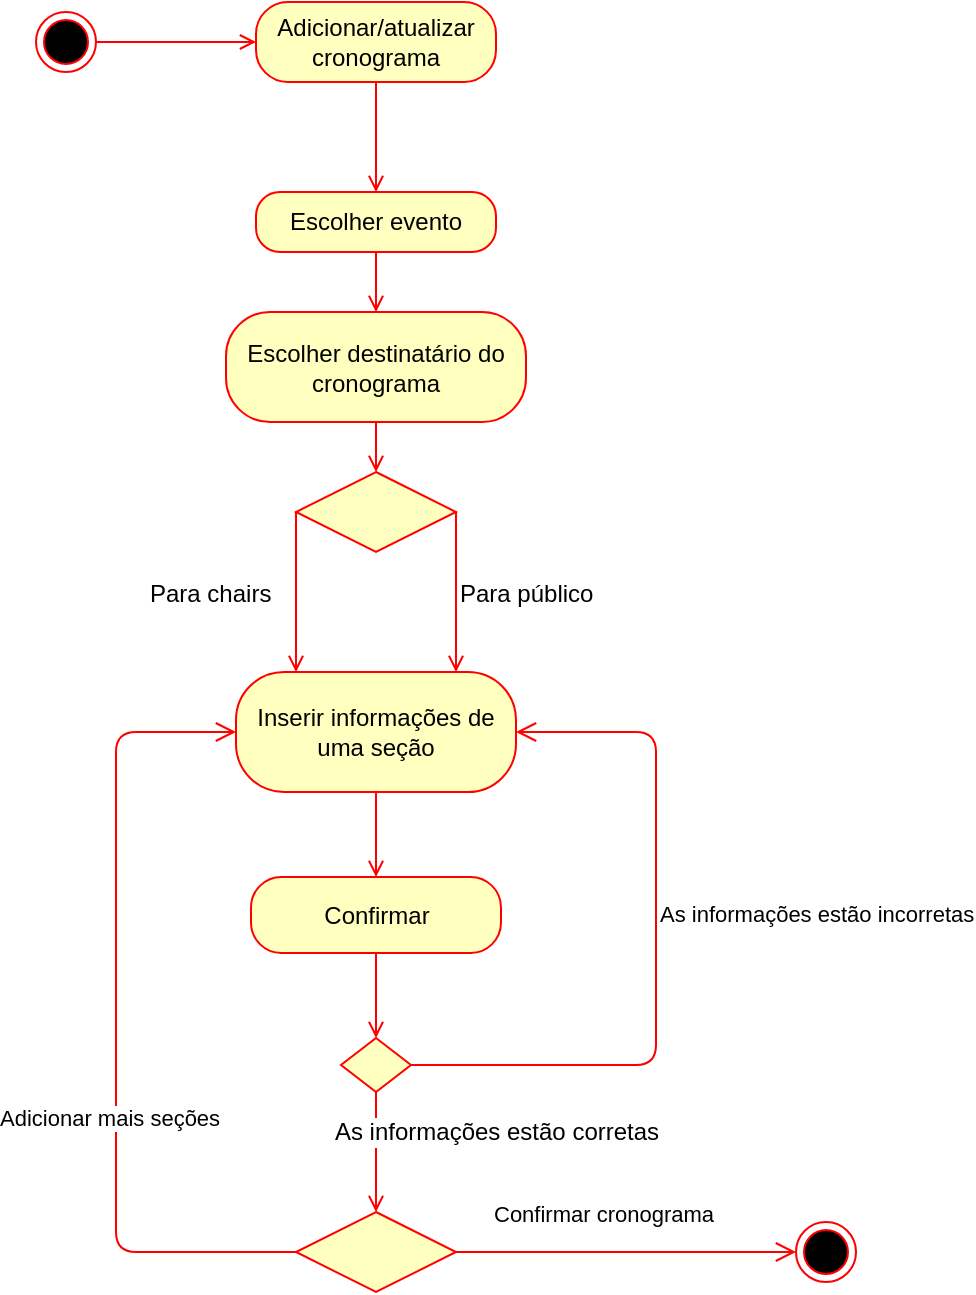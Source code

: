 <mxfile version="12.2.6" type="google" pages="1"><diagram id="WMZKjtpsGkk_U6hLzeDN" name="Page-1"><mxGraphModel dx="1341" dy="762" grid="1" gridSize="10" guides="1" tooltips="1" connect="1" arrows="1" fold="1" page="1" pageScale="1" pageWidth="827" pageHeight="1169" math="0" shadow="0"><root><mxCell id="0"/><mxCell id="1" parent="0"/><mxCell id="9asVhV5tg4fP-slqe_kE-4" style="edgeStyle=orthogonalEdgeStyle;rounded=0;orthogonalLoop=1;jettySize=auto;html=1;fillColor=#f8cecc;strokeColor=#FF0000;endArrow=open;endFill=0;" parent="1" source="9asVhV5tg4fP-slqe_kE-1" target="9asVhV5tg4fP-slqe_kE-2" edge="1"><mxGeometry relative="1" as="geometry"/></mxCell><mxCell id="9asVhV5tg4fP-slqe_kE-1" value="" style="ellipse;html=1;shape=endState;fillColor=#000000;strokeColor=#ff0000;" parent="1" vertex="1"><mxGeometry x="60" y="110" width="30" height="30" as="geometry"/></mxCell><mxCell id="9asVhV5tg4fP-slqe_kE-7" style="edgeStyle=orthogonalEdgeStyle;rounded=0;orthogonalLoop=1;jettySize=auto;html=1;endArrow=open;endFill=0;strokeColor=#FF0000;" parent="1" source="9asVhV5tg4fP-slqe_kE-2" target="9asVhV5tg4fP-slqe_kE-5" edge="1"><mxGeometry relative="1" as="geometry"/></mxCell><mxCell id="9asVhV5tg4fP-slqe_kE-2" value="Adicionar/atualizar cronograma" style="rounded=1;whiteSpace=wrap;html=1;arcSize=40;fontColor=#000000;fillColor=#ffffc0;strokeColor=#ff0000;" parent="1" vertex="1"><mxGeometry x="170" y="105" width="120" height="40" as="geometry"/></mxCell><mxCell id="9asVhV5tg4fP-slqe_kE-9" style="edgeStyle=orthogonalEdgeStyle;rounded=0;orthogonalLoop=1;jettySize=auto;html=1;endArrow=open;endFill=0;strokeColor=#FF0000;" parent="1" source="9asVhV5tg4fP-slqe_kE-5" target="9asVhV5tg4fP-slqe_kE-8" edge="1"><mxGeometry relative="1" as="geometry"/></mxCell><mxCell id="9asVhV5tg4fP-slqe_kE-5" value="Escolher evento" style="rounded=1;whiteSpace=wrap;html=1;arcSize=40;fontColor=#000000;fillColor=#ffffc0;strokeColor=#ff0000;" parent="1" vertex="1"><mxGeometry x="170" y="200" width="120" height="30" as="geometry"/></mxCell><mxCell id="fOwwSM5nipG9xsN1FSzB-7" style="edgeStyle=orthogonalEdgeStyle;rounded=0;orthogonalLoop=1;jettySize=auto;html=1;endArrow=open;endFill=0;strokeColor=#FF0000;" edge="1" parent="1" source="9asVhV5tg4fP-slqe_kE-8" target="fOwwSM5nipG9xsN1FSzB-1"><mxGeometry relative="1" as="geometry"/></mxCell><mxCell id="9asVhV5tg4fP-slqe_kE-8" value="Escolher destinatário do cronograma" style="rounded=1;whiteSpace=wrap;html=1;arcSize=40;fontColor=#000000;fillColor=#ffffc0;strokeColor=#ff0000;" parent="1" vertex="1"><mxGeometry x="155" y="260" width="150" height="55" as="geometry"/></mxCell><mxCell id="9uaT6sr7x4FMg2BrEwPP-7" style="edgeStyle=orthogonalEdgeStyle;rounded=0;orthogonalLoop=1;jettySize=auto;html=1;endArrow=open;endFill=0;strokeColor=#FF0000;" parent="1" source="9asVhV5tg4fP-slqe_kE-10" target="9uaT6sr7x4FMg2BrEwPP-1" edge="1"><mxGeometry relative="1" as="geometry"/></mxCell><mxCell id="9asVhV5tg4fP-slqe_kE-10" value="Inserir informações de uma seção " style="rounded=1;whiteSpace=wrap;html=1;arcSize=40;fontColor=#000000;fillColor=#ffffc0;strokeColor=#ff0000;" parent="1" vertex="1"><mxGeometry x="160" y="440" width="140" height="60" as="geometry"/></mxCell><mxCell id="9uaT6sr7x4FMg2BrEwPP-6" style="edgeStyle=orthogonalEdgeStyle;rounded=0;orthogonalLoop=1;jettySize=auto;html=1;endArrow=open;endFill=0;strokeColor=#FF0000;" parent="1" source="9uaT6sr7x4FMg2BrEwPP-1" target="9uaT6sr7x4FMg2BrEwPP-2" edge="1"><mxGeometry relative="1" as="geometry"/></mxCell><mxCell id="9uaT6sr7x4FMg2BrEwPP-1" value="&lt;div&gt;Confirmar&lt;/div&gt;" style="rounded=1;whiteSpace=wrap;html=1;arcSize=40;fontColor=#000000;fillColor=#ffffc0;strokeColor=#ff0000;" parent="1" vertex="1"><mxGeometry x="167.5" y="542.5" width="125" height="38" as="geometry"/></mxCell><mxCell id="9uaT6sr7x4FMg2BrEwPP-12" style="edgeStyle=orthogonalEdgeStyle;rounded=0;orthogonalLoop=1;jettySize=auto;html=1;entryX=0.5;entryY=0;entryDx=0;entryDy=0;endArrow=open;endFill=0;strokeColor=#FF0000;" parent="1" source="9uaT6sr7x4FMg2BrEwPP-2" target="9uaT6sr7x4FMg2BrEwPP-9" edge="1"><mxGeometry relative="1" as="geometry"/></mxCell><mxCell id="9uaT6sr7x4FMg2BrEwPP-18" value="&lt;div&gt;As informações estão corretas&lt;/div&gt;" style="text;html=1;resizable=0;points=[];align=center;verticalAlign=middle;labelBackgroundColor=#ffffff;" parent="9uaT6sr7x4FMg2BrEwPP-12" vertex="1" connectable="0"><mxGeometry x="-0.003" y="-10" relative="1" as="geometry"><mxPoint x="70" y="-10" as="offset"/></mxGeometry></mxCell><mxCell id="9uaT6sr7x4FMg2BrEwPP-2" value="" style="rhombus;whiteSpace=wrap;html=1;fillColor=#ffffc0;strokeColor=#ff0000;" parent="1" vertex="1"><mxGeometry x="212.5" y="623" width="35" height="27" as="geometry"/></mxCell><mxCell id="9uaT6sr7x4FMg2BrEwPP-3" value="As informações estão incorretas" style="edgeStyle=orthogonalEdgeStyle;html=1;align=left;verticalAlign=bottom;endArrow=open;endSize=8;strokeColor=#ff0000;entryX=1;entryY=0.5;entryDx=0;entryDy=0;exitX=1;exitY=0.5;exitDx=0;exitDy=0;" parent="1" source="9uaT6sr7x4FMg2BrEwPP-2" target="9asVhV5tg4fP-slqe_kE-10" edge="1"><mxGeometry x="0.054" relative="1" as="geometry"><mxPoint x="400" y="655" as="targetPoint"/><Array as="points"><mxPoint x="370" y="637"/><mxPoint x="370" y="470"/></Array><mxPoint as="offset"/></mxGeometry></mxCell><mxCell id="9uaT6sr7x4FMg2BrEwPP-9" value="" style="rhombus;whiteSpace=wrap;html=1;fillColor=#ffffc0;strokeColor=#ff0000;" parent="1" vertex="1"><mxGeometry x="190" y="710" width="80" height="40" as="geometry"/></mxCell><mxCell id="9uaT6sr7x4FMg2BrEwPP-10" value="&lt;div&gt;Confirmar cronograma&lt;/div&gt;" style="edgeStyle=orthogonalEdgeStyle;html=1;align=left;verticalAlign=bottom;endArrow=open;endSize=8;strokeColor=#ff0000;" parent="1" source="9uaT6sr7x4FMg2BrEwPP-9" target="9uaT6sr7x4FMg2BrEwPP-14" edge="1"><mxGeometry x="-0.8" y="10" relative="1" as="geometry"><mxPoint x="430" y="730" as="targetPoint"/><mxPoint as="offset"/></mxGeometry></mxCell><mxCell id="9uaT6sr7x4FMg2BrEwPP-11" value="Adicionar mais seções" style="edgeStyle=orthogonalEdgeStyle;html=1;align=left;verticalAlign=top;endArrow=open;endSize=8;strokeColor=#ff0000;" parent="1" source="9uaT6sr7x4FMg2BrEwPP-9" target="9asVhV5tg4fP-slqe_kE-10" edge="1"><mxGeometry x="-0.559" y="-100" relative="1" as="geometry"><mxPoint x="230" y="810" as="targetPoint"/><Array as="points"><mxPoint x="100" y="730"/><mxPoint x="100" y="470"/></Array><mxPoint x="-160" y="-80" as="offset"/></mxGeometry></mxCell><mxCell id="9uaT6sr7x4FMg2BrEwPP-14" value="" style="ellipse;html=1;shape=endState;fillColor=#000000;strokeColor=#ff0000;" parent="1" vertex="1"><mxGeometry x="440" y="715" width="30" height="30" as="geometry"/></mxCell><mxCell id="fOwwSM5nipG9xsN1FSzB-4" style="edgeStyle=orthogonalEdgeStyle;rounded=0;orthogonalLoop=1;jettySize=auto;html=1;endArrow=open;endFill=0;strokeColor=#FF0000;" edge="1" parent="1" source="fOwwSM5nipG9xsN1FSzB-1" target="9asVhV5tg4fP-slqe_kE-10"><mxGeometry relative="1" as="geometry"><Array as="points"><mxPoint x="190" y="410"/><mxPoint x="190" y="410"/></Array></mxGeometry></mxCell><mxCell id="fOwwSM5nipG9xsN1FSzB-5" style="edgeStyle=orthogonalEdgeStyle;rounded=0;orthogonalLoop=1;jettySize=auto;html=1;endArrow=open;endFill=0;strokeColor=#FF0000;" edge="1" parent="1" source="fOwwSM5nipG9xsN1FSzB-1" target="9asVhV5tg4fP-slqe_kE-10"><mxGeometry relative="1" as="geometry"><mxPoint x="300" y="420" as="targetPoint"/><Array as="points"><mxPoint x="270" y="400"/><mxPoint x="270" y="400"/></Array></mxGeometry></mxCell><mxCell id="fOwwSM5nipG9xsN1FSzB-1" value="" style="rhombus;whiteSpace=wrap;html=1;fillColor=#ffffc0;strokeColor=#ff0000;" vertex="1" parent="1"><mxGeometry x="190" y="340" width="80" height="40" as="geometry"/></mxCell><mxCell id="fOwwSM5nipG9xsN1FSzB-8" value="&lt;div&gt;Para chairs&lt;/div&gt;&lt;div&gt;&lt;br&gt;&lt;/div&gt;" style="text;html=1;resizable=0;points=[];autosize=1;align=left;verticalAlign=top;spacingTop=-4;" vertex="1" parent="1"><mxGeometry x="115" y="391" width="80" height="30" as="geometry"/></mxCell><mxCell id="fOwwSM5nipG9xsN1FSzB-9" value="Para público" style="text;html=1;resizable=0;points=[];autosize=1;align=left;verticalAlign=top;spacingTop=-4;" vertex="1" parent="1"><mxGeometry x="270" y="391" width="90" height="20" as="geometry"/></mxCell></root></mxGraphModel></diagram></mxfile>